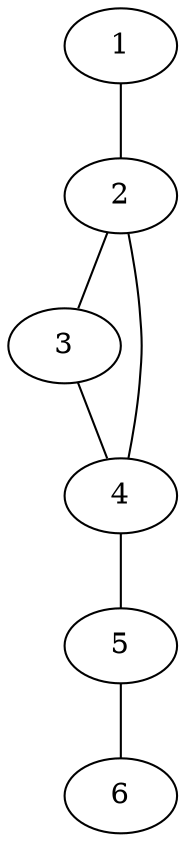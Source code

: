 graph g {
  1;
  2;
  3;
  4;
  5;
  6;
  1 -- 2;
  2 -- 3;
  2 -- 4;
  3 -- 4;
  4 -- 5;
  5 -- 6;
}

